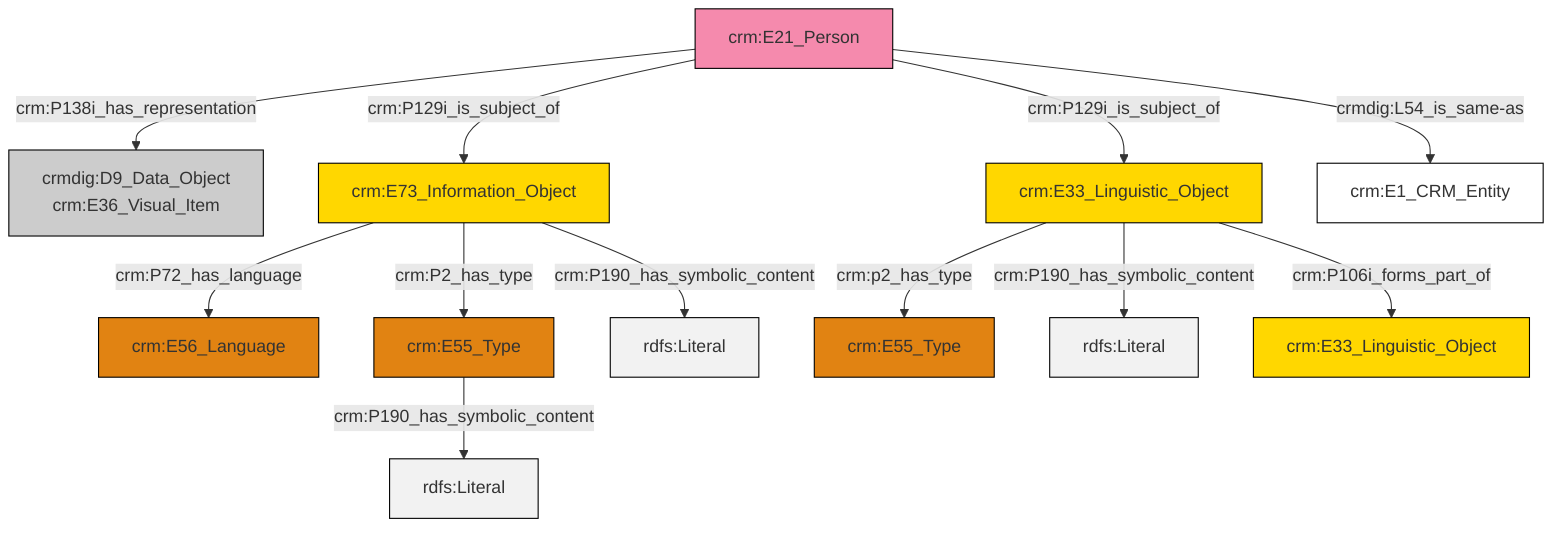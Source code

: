 graph TD
classDef Literal fill:#f2f2f2,stroke:#000000;
classDef CRM_Entity fill:#FFFFFF,stroke:#000000;
classDef Temporal_Entity fill:#00C9E6, stroke:#000000;
classDef Type fill:#E18312, stroke:#000000;
classDef Time-Span fill:#2C9C91, stroke:#000000;
classDef Appellation fill:#FFEB7F, stroke:#000000;
classDef Place fill:#008836, stroke:#000000;
classDef Persistent_Item fill:#B266B2, stroke:#000000;
classDef Conceptual_Object fill:#FFD700, stroke:#000000;
classDef Physical_Thing fill:#D2B48C, stroke:#000000;
classDef Actor fill:#f58aad, stroke:#000000;
classDef PC_Classes fill:#4ce600, stroke:#000000;
classDef Multi fill:#cccccc,stroke:#000000;

0["crm:E21_Person"]:::Actor -->|crm:P138i_has_representation| 1["crmdig:D9_Data_Object<br>crm:E36_Visual_Item"]:::Multi
7["crm:E73_Information_Object"]:::Conceptual_Object -->|crm:P190_has_symbolic_content| 8[rdfs:Literal]:::Literal
12["crm:E33_Linguistic_Object"]:::Conceptual_Object -->|crm:P190_has_symbolic_content| 13[rdfs:Literal]:::Literal
0["crm:E21_Person"]:::Actor -->|crm:P129i_is_subject_of| 7["crm:E73_Information_Object"]:::Conceptual_Object
0["crm:E21_Person"]:::Actor -->|crmdig:L54_is_same-as| 18["crm:E1_CRM_Entity"]:::CRM_Entity
7["crm:E73_Information_Object"]:::Conceptual_Object -->|crm:P2_has_type| 5["crm:E55_Type"]:::Type
5["crm:E55_Type"]:::Type -->|crm:P190_has_symbolic_content| 19[rdfs:Literal]:::Literal
12["crm:E33_Linguistic_Object"]:::Conceptual_Object -->|crm:P106i_forms_part_of| 16["crm:E33_Linguistic_Object"]:::Conceptual_Object
0["crm:E21_Person"]:::Actor -->|crm:P129i_is_subject_of| 12["crm:E33_Linguistic_Object"]:::Conceptual_Object
7["crm:E73_Information_Object"]:::Conceptual_Object -->|crm:P72_has_language| 3["crm:E56_Language"]:::Type
12["crm:E33_Linguistic_Object"]:::Conceptual_Object -->|crm:p2_has_type| 10["crm:E55_Type"]:::Type